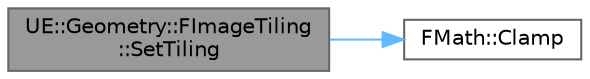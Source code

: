 digraph "UE::Geometry::FImageTiling::SetTiling"
{
 // INTERACTIVE_SVG=YES
 // LATEX_PDF_SIZE
  bgcolor="transparent";
  edge [fontname=Helvetica,fontsize=10,labelfontname=Helvetica,labelfontsize=10];
  node [fontname=Helvetica,fontsize=10,shape=box,height=0.2,width=0.4];
  rankdir="LR";
  Node1 [id="Node000001",label="UE::Geometry::FImageTiling\l::SetTiling",height=0.2,width=0.4,color="gray40", fillcolor="grey60", style="filled", fontcolor="black",tooltip=" "];
  Node1 -> Node2 [id="edge1_Node000001_Node000002",color="steelblue1",style="solid",tooltip=" "];
  Node2 [id="Node000002",label="FMath::Clamp",height=0.2,width=0.4,color="grey40", fillcolor="white", style="filled",URL="$dc/d20/structFMath.html#a7dbca5929b2ea7f13304eb4c927dab6c",tooltip="Clamps X to be between Min and Max, inclusive."];
}
